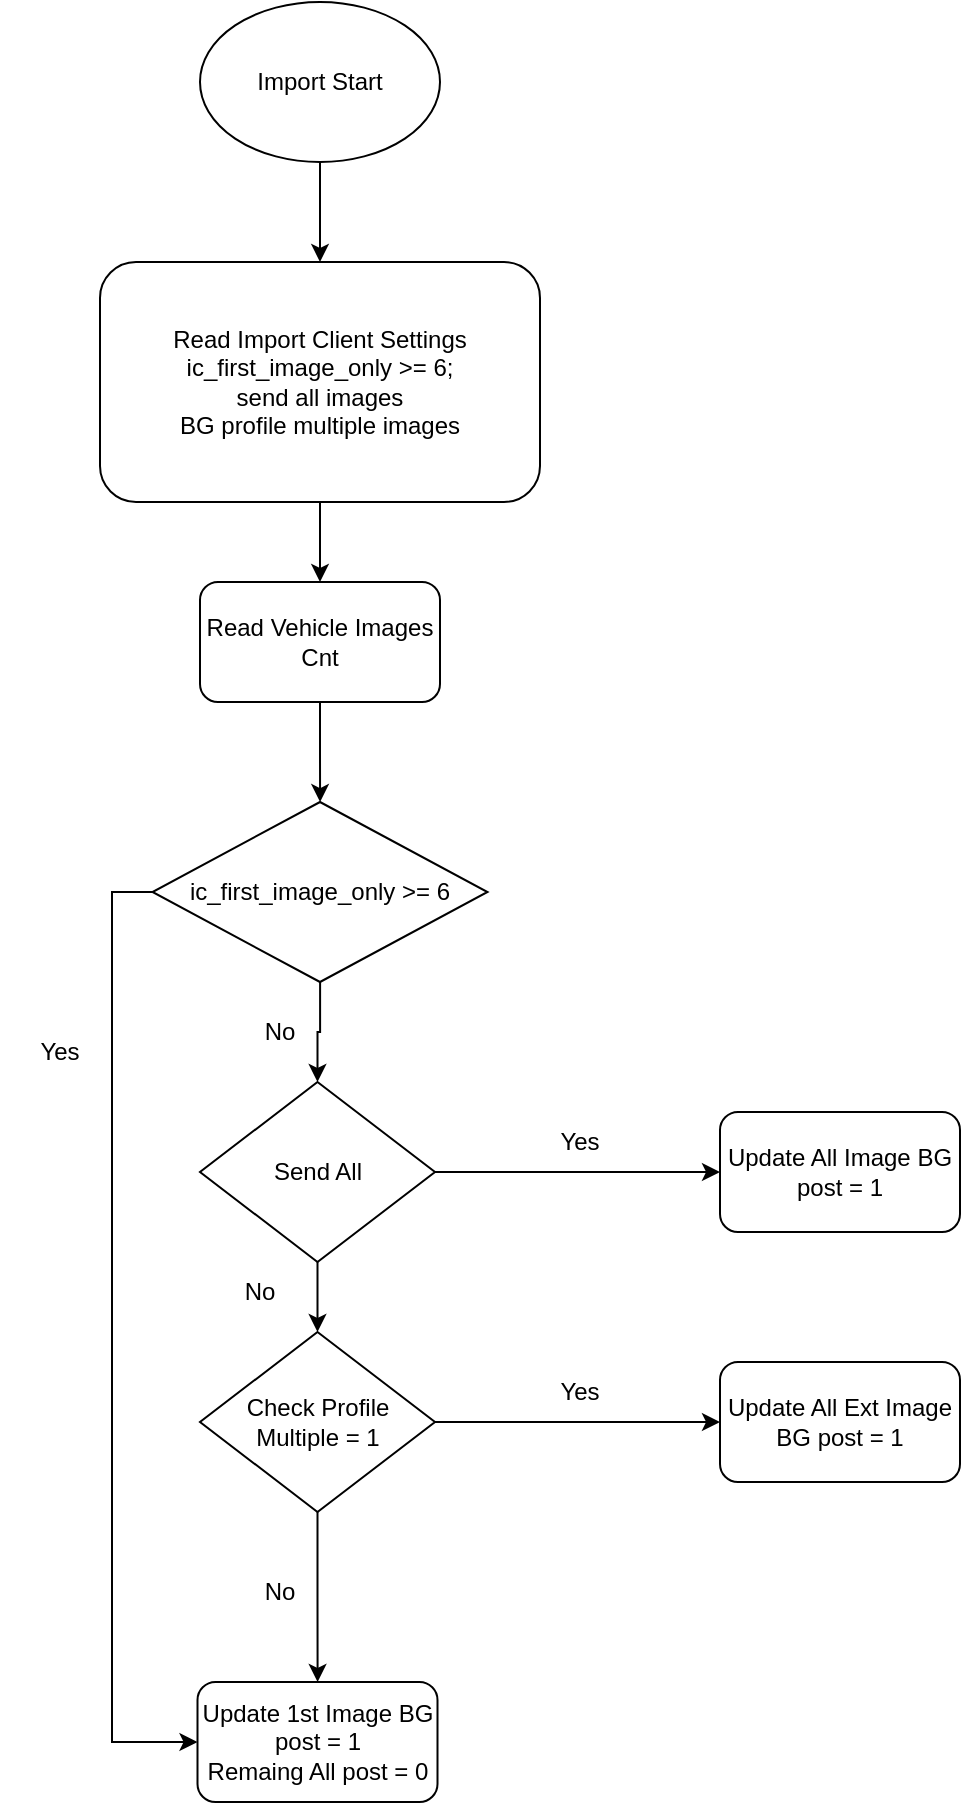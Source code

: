 <mxfile version="21.6.9" type="github">
  <diagram name="Page-1" id="A3vfU5oLFFB9rx-CVLOW">
    <mxGraphModel dx="1050" dy="638" grid="1" gridSize="10" guides="1" tooltips="1" connect="1" arrows="1" fold="1" page="1" pageScale="1" pageWidth="1200" pageHeight="1920" math="0" shadow="0">
      <root>
        <mxCell id="0" />
        <mxCell id="1" parent="0" />
        <mxCell id="OGMA4QF3bBOsmBG2loiZ-31" value="" style="edgeStyle=orthogonalEdgeStyle;rounded=0;orthogonalLoop=1;jettySize=auto;html=1;" edge="1" parent="1" source="OGMA4QF3bBOsmBG2loiZ-1" target="OGMA4QF3bBOsmBG2loiZ-2">
          <mxGeometry relative="1" as="geometry" />
        </mxCell>
        <mxCell id="OGMA4QF3bBOsmBG2loiZ-1" value="Import Start" style="ellipse;whiteSpace=wrap;html=1;" vertex="1" parent="1">
          <mxGeometry x="460" y="30" width="120" height="80" as="geometry" />
        </mxCell>
        <mxCell id="OGMA4QF3bBOsmBG2loiZ-32" value="" style="edgeStyle=orthogonalEdgeStyle;rounded=0;orthogonalLoop=1;jettySize=auto;html=1;" edge="1" parent="1" source="OGMA4QF3bBOsmBG2loiZ-2" target="OGMA4QF3bBOsmBG2loiZ-4">
          <mxGeometry relative="1" as="geometry" />
        </mxCell>
        <mxCell id="OGMA4QF3bBOsmBG2loiZ-2" value="Read Import Client Settings&lt;br&gt;ic_first_image_only &amp;gt;= 6;&lt;br&gt;send all images&lt;br&gt;BG profile multiple images" style="rounded=1;whiteSpace=wrap;html=1;" vertex="1" parent="1">
          <mxGeometry x="410" y="160" width="220" height="120" as="geometry" />
        </mxCell>
        <mxCell id="OGMA4QF3bBOsmBG2loiZ-33" value="" style="edgeStyle=orthogonalEdgeStyle;rounded=0;orthogonalLoop=1;jettySize=auto;html=1;" edge="1" parent="1" source="OGMA4QF3bBOsmBG2loiZ-4" target="OGMA4QF3bBOsmBG2loiZ-15">
          <mxGeometry relative="1" as="geometry" />
        </mxCell>
        <mxCell id="OGMA4QF3bBOsmBG2loiZ-4" value="Read Vehicle Images&lt;br&gt;Cnt" style="rounded=1;whiteSpace=wrap;html=1;" vertex="1" parent="1">
          <mxGeometry x="460" y="320" width="120" height="60" as="geometry" />
        </mxCell>
        <mxCell id="OGMA4QF3bBOsmBG2loiZ-11" value="" style="edgeStyle=orthogonalEdgeStyle;rounded=0;orthogonalLoop=1;jettySize=auto;html=1;" edge="1" parent="1" source="OGMA4QF3bBOsmBG2loiZ-7" target="OGMA4QF3bBOsmBG2loiZ-8">
          <mxGeometry relative="1" as="geometry" />
        </mxCell>
        <mxCell id="OGMA4QF3bBOsmBG2loiZ-22" style="edgeStyle=orthogonalEdgeStyle;rounded=0;orthogonalLoop=1;jettySize=auto;html=1;entryX=0;entryY=0.5;entryDx=0;entryDy=0;" edge="1" parent="1" source="OGMA4QF3bBOsmBG2loiZ-7" target="OGMA4QF3bBOsmBG2loiZ-20">
          <mxGeometry relative="1" as="geometry" />
        </mxCell>
        <mxCell id="OGMA4QF3bBOsmBG2loiZ-7" value="Send All" style="rhombus;whiteSpace=wrap;html=1;" vertex="1" parent="1">
          <mxGeometry x="460" y="570" width="117.5" height="90" as="geometry" />
        </mxCell>
        <mxCell id="OGMA4QF3bBOsmBG2loiZ-25" style="edgeStyle=orthogonalEdgeStyle;rounded=0;orthogonalLoop=1;jettySize=auto;html=1;entryX=0;entryY=0.5;entryDx=0;entryDy=0;" edge="1" parent="1" source="OGMA4QF3bBOsmBG2loiZ-8" target="OGMA4QF3bBOsmBG2loiZ-24">
          <mxGeometry relative="1" as="geometry" />
        </mxCell>
        <mxCell id="OGMA4QF3bBOsmBG2loiZ-28" value="" style="edgeStyle=orthogonalEdgeStyle;rounded=0;orthogonalLoop=1;jettySize=auto;html=1;" edge="1" parent="1" source="OGMA4QF3bBOsmBG2loiZ-8" target="OGMA4QF3bBOsmBG2loiZ-27">
          <mxGeometry relative="1" as="geometry" />
        </mxCell>
        <mxCell id="OGMA4QF3bBOsmBG2loiZ-8" value="Check Profile&lt;br&gt;Multiple = 1" style="rhombus;whiteSpace=wrap;html=1;" vertex="1" parent="1">
          <mxGeometry x="460" y="695" width="117.5" height="90" as="geometry" />
        </mxCell>
        <mxCell id="OGMA4QF3bBOsmBG2loiZ-12" value="No" style="text;html=1;strokeColor=none;fillColor=none;align=center;verticalAlign=middle;whiteSpace=wrap;rounded=0;" vertex="1" parent="1">
          <mxGeometry x="460" y="660" width="60" height="30" as="geometry" />
        </mxCell>
        <mxCell id="OGMA4QF3bBOsmBG2loiZ-21" value="" style="edgeStyle=orthogonalEdgeStyle;rounded=0;orthogonalLoop=1;jettySize=auto;html=1;" edge="1" parent="1" source="OGMA4QF3bBOsmBG2loiZ-15" target="OGMA4QF3bBOsmBG2loiZ-7">
          <mxGeometry relative="1" as="geometry" />
        </mxCell>
        <mxCell id="OGMA4QF3bBOsmBG2loiZ-35" style="edgeStyle=orthogonalEdgeStyle;rounded=0;orthogonalLoop=1;jettySize=auto;html=1;entryX=0;entryY=0.5;entryDx=0;entryDy=0;" edge="1" parent="1" source="OGMA4QF3bBOsmBG2loiZ-15" target="OGMA4QF3bBOsmBG2loiZ-27">
          <mxGeometry relative="1" as="geometry">
            <mxPoint x="370" y="940" as="targetPoint" />
            <Array as="points">
              <mxPoint x="416" y="475" />
              <mxPoint x="416" y="900" />
            </Array>
          </mxGeometry>
        </mxCell>
        <mxCell id="OGMA4QF3bBOsmBG2loiZ-15" value="ic_first_image_only &amp;gt;= 6" style="rhombus;whiteSpace=wrap;html=1;" vertex="1" parent="1">
          <mxGeometry x="436.25" y="430" width="167.5" height="90" as="geometry" />
        </mxCell>
        <mxCell id="OGMA4QF3bBOsmBG2loiZ-18" value="Yes" style="text;html=1;strokeColor=none;fillColor=none;align=center;verticalAlign=middle;whiteSpace=wrap;rounded=0;" vertex="1" parent="1">
          <mxGeometry x="360" y="540" width="60" height="30" as="geometry" />
        </mxCell>
        <mxCell id="OGMA4QF3bBOsmBG2loiZ-20" value="Update All Image BG post = 1" style="rounded=1;whiteSpace=wrap;html=1;" vertex="1" parent="1">
          <mxGeometry x="720" y="585" width="120" height="60" as="geometry" />
        </mxCell>
        <mxCell id="OGMA4QF3bBOsmBG2loiZ-23" value="Yes" style="text;html=1;strokeColor=none;fillColor=none;align=center;verticalAlign=middle;whiteSpace=wrap;rounded=0;" vertex="1" parent="1">
          <mxGeometry x="620" y="585" width="60" height="30" as="geometry" />
        </mxCell>
        <mxCell id="OGMA4QF3bBOsmBG2loiZ-24" value="Update All Ext Image BG post = 1" style="rounded=1;whiteSpace=wrap;html=1;" vertex="1" parent="1">
          <mxGeometry x="720" y="710" width="120" height="60" as="geometry" />
        </mxCell>
        <mxCell id="OGMA4QF3bBOsmBG2loiZ-27" value="Update 1st Image BG post = 1&lt;br&gt;Remaing All post = 0" style="rounded=1;whiteSpace=wrap;html=1;" vertex="1" parent="1">
          <mxGeometry x="458.75" y="870" width="120" height="60" as="geometry" />
        </mxCell>
        <mxCell id="OGMA4QF3bBOsmBG2loiZ-29" value="Yes" style="text;html=1;strokeColor=none;fillColor=none;align=center;verticalAlign=middle;whiteSpace=wrap;rounded=0;" vertex="1" parent="1">
          <mxGeometry x="620" y="710" width="60" height="30" as="geometry" />
        </mxCell>
        <mxCell id="OGMA4QF3bBOsmBG2loiZ-30" value="No" style="text;html=1;strokeColor=none;fillColor=none;align=center;verticalAlign=middle;whiteSpace=wrap;rounded=0;" vertex="1" parent="1">
          <mxGeometry x="470" y="810" width="60" height="30" as="geometry" />
        </mxCell>
        <mxCell id="OGMA4QF3bBOsmBG2loiZ-34" value="No" style="text;html=1;strokeColor=none;fillColor=none;align=center;verticalAlign=middle;whiteSpace=wrap;rounded=0;" vertex="1" parent="1">
          <mxGeometry x="470" y="530" width="60" height="30" as="geometry" />
        </mxCell>
      </root>
    </mxGraphModel>
  </diagram>
</mxfile>

